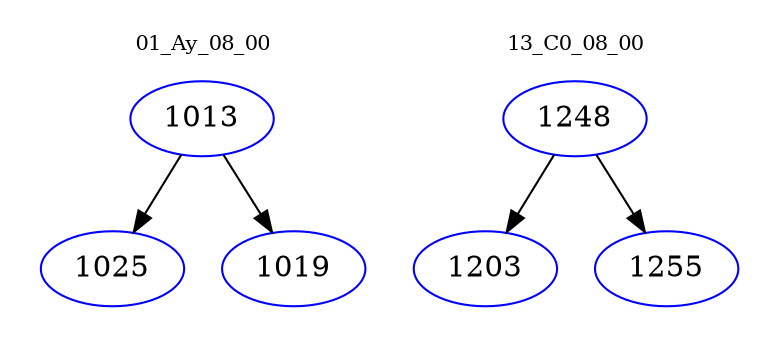 digraph{
subgraph cluster_0 {
color = white
label = "01_Ay_08_00";
fontsize=10;
T0_1013 [label="1013", color="blue"]
T0_1013 -> T0_1025 [color="black"]
T0_1025 [label="1025", color="blue"]
T0_1013 -> T0_1019 [color="black"]
T0_1019 [label="1019", color="blue"]
}
subgraph cluster_1 {
color = white
label = "13_C0_08_00";
fontsize=10;
T1_1248 [label="1248", color="blue"]
T1_1248 -> T1_1203 [color="black"]
T1_1203 [label="1203", color="blue"]
T1_1248 -> T1_1255 [color="black"]
T1_1255 [label="1255", color="blue"]
}
}
